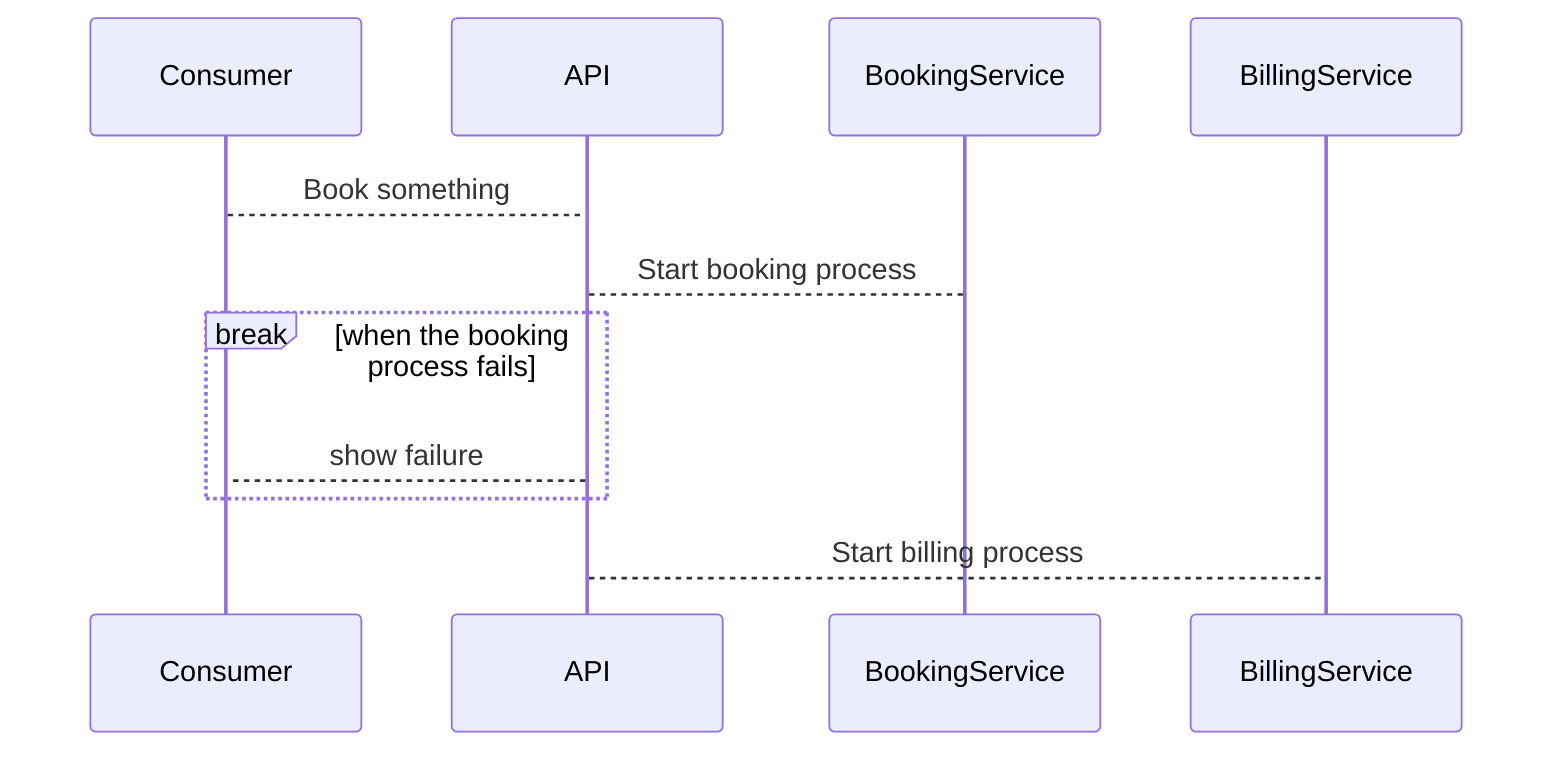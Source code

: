 sequenceDiagram
    Consumer-->API: Book something
    API-->BookingService: Start booking process
    break when the booking process fails
        API-->Consumer: show failure
    end
    API-->BillingService: Start billing process